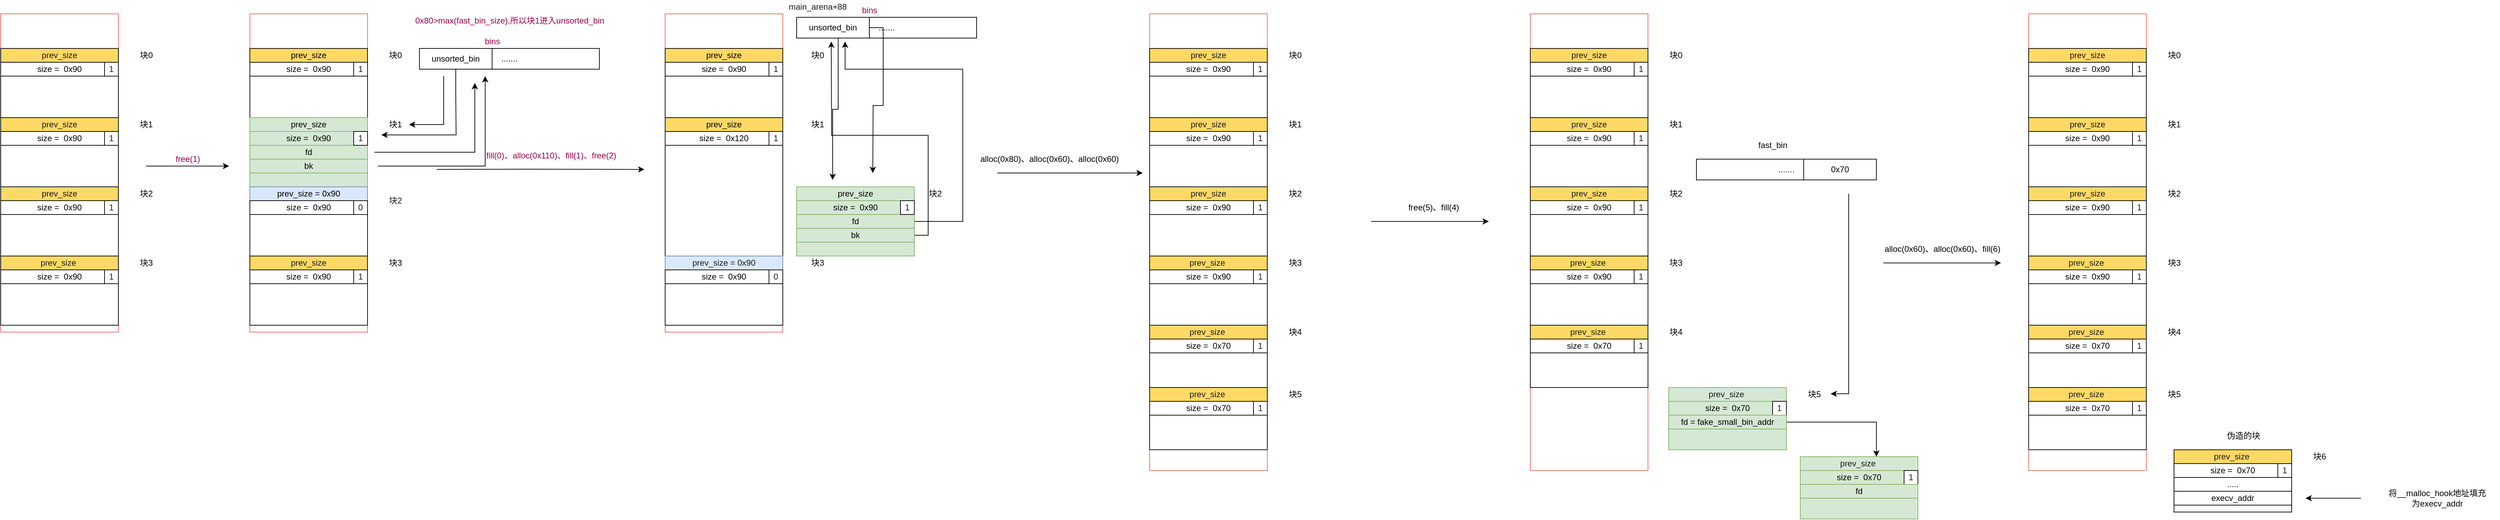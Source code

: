 <mxfile version="15.9.4" type="device"><diagram id="YRx8PdxwrIxjz7s6cM0A" name="Page-1"><mxGraphModel dx="2062" dy="1122" grid="1" gridSize="10" guides="1" tooltips="1" connect="1" arrows="1" fold="1" page="1" pageScale="1" pageWidth="1100" pageHeight="1700" math="0" shadow="0"><root><mxCell id="0"/><mxCell id="1" parent="0"/><mxCell id="UXc9yTlVqUyVMdzgiqK7-1" value="" style="rounded=0;whiteSpace=wrap;html=1;strokeColor=#EA6B66;" vertex="1" parent="1"><mxGeometry x="430" y="370" width="170" height="460" as="geometry"/></mxCell><mxCell id="UXc9yTlVqUyVMdzgiqK7-2" value="" style="rounded=0;whiteSpace=wrap;html=1;" vertex="1" parent="1"><mxGeometry x="430" y="720" width="170" height="100" as="geometry"/></mxCell><mxCell id="UXc9yTlVqUyVMdzgiqK7-3" value="" style="rounded=0;whiteSpace=wrap;html=1;" vertex="1" parent="1"><mxGeometry x="430" y="620" width="170" height="100" as="geometry"/></mxCell><mxCell id="UXc9yTlVqUyVMdzgiqK7-4" value="" style="rounded=0;whiteSpace=wrap;html=1;" vertex="1" parent="1"><mxGeometry x="430" y="520" width="170" height="100" as="geometry"/></mxCell><mxCell id="UXc9yTlVqUyVMdzgiqK7-5" value="" style="rounded=0;whiteSpace=wrap;html=1;" vertex="1" parent="1"><mxGeometry x="430" y="420" width="170" height="100" as="geometry"/></mxCell><mxCell id="UXc9yTlVqUyVMdzgiqK7-6" value="&lt;font face=&quot;helvetica&quot; color=&quot;#1a1a1a&quot;&gt;prev_size&lt;/font&gt;" style="rounded=0;whiteSpace=wrap;html=1;fillColor=#FFD966;" vertex="1" parent="1"><mxGeometry x="430" y="420" width="170" height="20" as="geometry"/></mxCell><mxCell id="UXc9yTlVqUyVMdzgiqK7-7" value="size =&amp;nbsp; 0x90" style="rounded=0;whiteSpace=wrap;html=1;" vertex="1" parent="1"><mxGeometry x="430" y="440" width="170" height="20" as="geometry"/></mxCell><mxCell id="UXc9yTlVqUyVMdzgiqK7-8" value="&lt;font color=&quot;#1a1a1a&quot;&gt;prev_size&lt;/font&gt;" style="rounded=0;whiteSpace=wrap;html=1;fillColor=#FFD966;" vertex="1" parent="1"><mxGeometry x="430" y="520" width="170" height="20" as="geometry"/></mxCell><mxCell id="UXc9yTlVqUyVMdzgiqK7-9" value="size =&amp;nbsp; 0x90" style="rounded=0;whiteSpace=wrap;html=1;" vertex="1" parent="1"><mxGeometry x="430" y="540" width="170" height="20" as="geometry"/></mxCell><mxCell id="UXc9yTlVqUyVMdzgiqK7-10" value="&lt;font color=&quot;#1a1a1a&quot;&gt;prev_size&lt;/font&gt;" style="rounded=0;whiteSpace=wrap;html=1;fillColor=#FFD966;" vertex="1" parent="1"><mxGeometry x="430" y="620" width="170" height="20" as="geometry"/></mxCell><mxCell id="UXc9yTlVqUyVMdzgiqK7-11" value="size =&amp;nbsp; 0x90" style="rounded=0;whiteSpace=wrap;html=1;" vertex="1" parent="1"><mxGeometry x="430" y="640" width="170" height="20" as="geometry"/></mxCell><mxCell id="UXc9yTlVqUyVMdzgiqK7-12" value="&lt;font color=&quot;#1a1a1a&quot;&gt;prev_size&amp;nbsp;&lt;/font&gt;" style="rounded=0;whiteSpace=wrap;html=1;fillColor=#FFD966;" vertex="1" parent="1"><mxGeometry x="430" y="720" width="170" height="20" as="geometry"/></mxCell><mxCell id="UXc9yTlVqUyVMdzgiqK7-13" value="size =&amp;nbsp; 0x90" style="rounded=0;whiteSpace=wrap;html=1;" vertex="1" parent="1"><mxGeometry x="430" y="740" width="170" height="20" as="geometry"/></mxCell><mxCell id="UXc9yTlVqUyVMdzgiqK7-14" value="块0" style="text;html=1;align=center;verticalAlign=middle;resizable=0;points=[];autosize=1;strokeColor=none;fillColor=none;" vertex="1" parent="1"><mxGeometry x="620" y="420" width="40" height="20" as="geometry"/></mxCell><mxCell id="UXc9yTlVqUyVMdzgiqK7-15" value="块1" style="text;html=1;align=center;verticalAlign=middle;resizable=0;points=[];autosize=1;strokeColor=none;fillColor=none;" vertex="1" parent="1"><mxGeometry x="620" y="520" width="40" height="20" as="geometry"/></mxCell><mxCell id="UXc9yTlVqUyVMdzgiqK7-16" value="块2" style="text;html=1;align=center;verticalAlign=middle;resizable=0;points=[];autosize=1;strokeColor=none;fillColor=none;" vertex="1" parent="1"><mxGeometry x="620" y="620" width="40" height="20" as="geometry"/></mxCell><mxCell id="UXc9yTlVqUyVMdzgiqK7-17" value="块3" style="text;html=1;align=center;verticalAlign=middle;resizable=0;points=[];autosize=1;strokeColor=none;fillColor=none;" vertex="1" parent="1"><mxGeometry x="620" y="720" width="40" height="20" as="geometry"/></mxCell><mxCell id="UXc9yTlVqUyVMdzgiqK7-18" value="" style="rounded=0;whiteSpace=wrap;html=1;strokeColor=#EA6B66;" vertex="1" parent="1"><mxGeometry x="790" y="370" width="170" height="460" as="geometry"/></mxCell><mxCell id="UXc9yTlVqUyVMdzgiqK7-19" value="" style="rounded=0;whiteSpace=wrap;html=1;" vertex="1" parent="1"><mxGeometry x="790" y="720" width="170" height="100" as="geometry"/></mxCell><mxCell id="UXc9yTlVqUyVMdzgiqK7-20" value="" style="rounded=0;whiteSpace=wrap;html=1;" vertex="1" parent="1"><mxGeometry x="790" y="620" width="170" height="100" as="geometry"/></mxCell><mxCell id="UXc9yTlVqUyVMdzgiqK7-21" value="" style="rounded=0;whiteSpace=wrap;html=1;fillColor=#d5e8d4;strokeColor=#82b366;" vertex="1" parent="1"><mxGeometry x="790" y="520" width="170" height="100" as="geometry"/></mxCell><mxCell id="UXc9yTlVqUyVMdzgiqK7-22" value="" style="rounded=0;whiteSpace=wrap;html=1;" vertex="1" parent="1"><mxGeometry x="790" y="420" width="170" height="100" as="geometry"/></mxCell><mxCell id="UXc9yTlVqUyVMdzgiqK7-23" value="prev_size" style="rounded=0;whiteSpace=wrap;html=1;fillColor=#FFD966;" vertex="1" parent="1"><mxGeometry x="790" y="420" width="170" height="20" as="geometry"/></mxCell><mxCell id="UXc9yTlVqUyVMdzgiqK7-24" value="size =&amp;nbsp; 0x90" style="rounded=0;whiteSpace=wrap;html=1;" vertex="1" parent="1"><mxGeometry x="790" y="440" width="170" height="20" as="geometry"/></mxCell><mxCell id="UXc9yTlVqUyVMdzgiqK7-25" value="prev_size = 0x90" style="rounded=0;whiteSpace=wrap;html=1;fillColor=#dae8fc;strokeColor=#6c8ebf;" vertex="1" parent="1"><mxGeometry x="790" y="620" width="170" height="20" as="geometry"/></mxCell><mxCell id="UXc9yTlVqUyVMdzgiqK7-26" value="size =&amp;nbsp; 0x90" style="rounded=0;whiteSpace=wrap;html=1;" vertex="1" parent="1"><mxGeometry x="790" y="640" width="170" height="20" as="geometry"/></mxCell><mxCell id="UXc9yTlVqUyVMdzgiqK7-27" value="&lt;font color=&quot;#1a1a1a&quot;&gt;prev_size&lt;/font&gt;" style="rounded=0;whiteSpace=wrap;html=1;fillColor=#FFD966;" vertex="1" parent="1"><mxGeometry x="790" y="720" width="170" height="20" as="geometry"/></mxCell><mxCell id="UXc9yTlVqUyVMdzgiqK7-28" value="size =&amp;nbsp; 0x90" style="rounded=0;whiteSpace=wrap;html=1;" vertex="1" parent="1"><mxGeometry x="790" y="740" width="170" height="20" as="geometry"/></mxCell><mxCell id="UXc9yTlVqUyVMdzgiqK7-29" value="块0" style="text;html=1;align=center;verticalAlign=middle;resizable=0;points=[];autosize=1;strokeColor=none;fillColor=none;" vertex="1" parent="1"><mxGeometry x="980" y="420" width="40" height="20" as="geometry"/></mxCell><mxCell id="UXc9yTlVqUyVMdzgiqK7-30" value="块1" style="text;html=1;align=center;verticalAlign=middle;resizable=0;points=[];autosize=1;strokeColor=none;fillColor=none;" vertex="1" parent="1"><mxGeometry x="980" y="520" width="40" height="20" as="geometry"/></mxCell><mxCell id="UXc9yTlVqUyVMdzgiqK7-31" value="块2" style="text;html=1;align=center;verticalAlign=middle;resizable=0;points=[];autosize=1;strokeColor=none;fillColor=none;" vertex="1" parent="1"><mxGeometry x="1760" y="620" width="40" height="20" as="geometry"/></mxCell><mxCell id="UXc9yTlVqUyVMdzgiqK7-32" value="块3" style="text;html=1;align=center;verticalAlign=middle;resizable=0;points=[];autosize=1;strokeColor=none;fillColor=none;" vertex="1" parent="1"><mxGeometry x="980" y="720" width="40" height="20" as="geometry"/></mxCell><mxCell id="UXc9yTlVqUyVMdzgiqK7-33" value="" style="endArrow=classic;html=1;rounded=0;fontColor=#97D077;" edge="1" parent="1"><mxGeometry width="50" height="50" relative="1" as="geometry"><mxPoint x="640" y="590" as="sourcePoint"/><mxPoint x="760" y="590" as="targetPoint"/><Array as="points"><mxPoint x="680" y="590"/></Array></mxGeometry></mxCell><mxCell id="UXc9yTlVqUyVMdzgiqK7-34" value="&lt;font color=&quot;#99004d&quot;&gt;free(1)&lt;/font&gt;" style="text;html=1;align=center;verticalAlign=middle;resizable=0;points=[];autosize=1;strokeColor=none;fillColor=none;fontColor=#97D077;" vertex="1" parent="1"><mxGeometry x="670" y="570" width="60" height="20" as="geometry"/></mxCell><mxCell id="UXc9yTlVqUyVMdzgiqK7-35" value="" style="endArrow=classic;html=1;rounded=0;fontColor=#97D077;" edge="1" parent="1"><mxGeometry width="50" height="50" relative="1" as="geometry"><mxPoint x="1060" y="594.83" as="sourcePoint"/><mxPoint x="1360" y="594.83" as="targetPoint"/><Array as="points"><mxPoint x="1185" y="594.49"/></Array></mxGeometry></mxCell><mxCell id="UXc9yTlVqUyVMdzgiqK7-36" value="&lt;font color=&quot;#99004d&quot;&gt;fill(0)、alloc(0x110)、fill(1)、free(2)&lt;/font&gt;" style="text;html=1;align=center;verticalAlign=middle;resizable=0;points=[];autosize=1;strokeColor=none;fillColor=none;fontColor=#97D077;" vertex="1" parent="1"><mxGeometry x="1110" y="564.83" width="230" height="20" as="geometry"/></mxCell><mxCell id="UXc9yTlVqUyVMdzgiqK7-37" value="0x80&amp;gt;max(fast_bin_size),所以块1进入unsorted_bin" style="text;html=1;align=center;verticalAlign=middle;resizable=0;points=[];autosize=1;strokeColor=none;fillColor=none;fontColor=#99004D;" vertex="1" parent="1"><mxGeometry x="1000" y="370" width="330" height="20" as="geometry"/></mxCell><mxCell id="UXc9yTlVqUyVMdzgiqK7-38" value="......." style="rounded=0;whiteSpace=wrap;html=1;" vertex="1" parent="1"><mxGeometry x="1035" y="420" width="260" height="30" as="geometry"/></mxCell><mxCell id="UXc9yTlVqUyVMdzgiqK7-39" value="bins" style="text;html=1;align=center;verticalAlign=middle;resizable=0;points=[];autosize=1;strokeColor=none;fillColor=none;fontColor=#99004D;" vertex="1" parent="1"><mxGeometry x="1120" y="400" width="40" height="20" as="geometry"/></mxCell><mxCell id="UXc9yTlVqUyVMdzgiqK7-40" value="" style="edgeStyle=orthogonalEdgeStyle;rounded=0;orthogonalLoop=1;jettySize=auto;html=1;fontColor=#99004D;" edge="1" parent="1" source="UXc9yTlVqUyVMdzgiqK7-41"><mxGeometry relative="1" as="geometry"><mxPoint x="980" y="545" as="targetPoint"/><Array as="points"><mxPoint x="1088" y="490"/><mxPoint x="1088" y="545"/></Array></mxGeometry></mxCell><mxCell id="UXc9yTlVqUyVMdzgiqK7-41" value="unsorted_bin" style="rounded=0;whiteSpace=wrap;html=1;" vertex="1" parent="1"><mxGeometry x="1035" y="420" width="105" height="30" as="geometry"/></mxCell><mxCell id="UXc9yTlVqUyVMdzgiqK7-42" value="prev_size" style="rounded=0;whiteSpace=wrap;html=1;fillColor=#d5e8d4;strokeColor=#82b366;" vertex="1" parent="1"><mxGeometry x="790" y="520" width="170" height="20" as="geometry"/></mxCell><mxCell id="UXc9yTlVqUyVMdzgiqK7-43" value="size =&amp;nbsp; 0x90" style="rounded=0;whiteSpace=wrap;html=1;fillColor=#d5e8d4;strokeColor=#82b366;" vertex="1" parent="1"><mxGeometry x="790" y="540" width="170" height="20" as="geometry"/></mxCell><mxCell id="UXc9yTlVqUyVMdzgiqK7-44" value="fd" style="rounded=0;whiteSpace=wrap;html=1;fillColor=#d5e8d4;strokeColor=#82b366;" vertex="1" parent="1"><mxGeometry x="790" y="560" width="170" height="20" as="geometry"/></mxCell><mxCell id="UXc9yTlVqUyVMdzgiqK7-45" value="bk" style="rounded=0;whiteSpace=wrap;html=1;fillColor=#d5e8d4;strokeColor=#82b366;" vertex="1" parent="1"><mxGeometry x="790" y="580" width="170" height="20" as="geometry"/></mxCell><mxCell id="UXc9yTlVqUyVMdzgiqK7-46" value="" style="endArrow=classic;html=1;rounded=0;fontColor=#1A1A1A;" edge="1" parent="1"><mxGeometry width="50" height="50" relative="1" as="geometry"><mxPoint x="970" y="570" as="sourcePoint"/><mxPoint x="1115" y="470" as="targetPoint"/><Array as="points"><mxPoint x="1115" y="570"/></Array></mxGeometry></mxCell><mxCell id="UXc9yTlVqUyVMdzgiqK7-47" value="" style="endArrow=classic;html=1;rounded=0;fontColor=#1A1A1A;" edge="1" parent="1"><mxGeometry width="50" height="50" relative="1" as="geometry"><mxPoint x="975" y="590" as="sourcePoint"/><mxPoint x="1130" y="460" as="targetPoint"/><Array as="points"><mxPoint x="1130" y="590"/><mxPoint x="1130" y="540"/></Array></mxGeometry></mxCell><mxCell id="UXc9yTlVqUyVMdzgiqK7-48" value="" style="endArrow=classic;html=1;rounded=0;fontColor=#1A1A1A;" edge="1" parent="1" target="UXc9yTlVqUyVMdzgiqK7-30"><mxGeometry width="50" height="50" relative="1" as="geometry"><mxPoint x="1070" y="460" as="sourcePoint"/><mxPoint x="1030" y="530" as="targetPoint"/><Array as="points"><mxPoint x="1070" y="530"/></Array></mxGeometry></mxCell><mxCell id="UXc9yTlVqUyVMdzgiqK7-49" value="" style="rounded=0;whiteSpace=wrap;html=1;strokeColor=#EA6B66;" vertex="1" parent="1"><mxGeometry x="1390" y="370" width="170" height="460" as="geometry"/></mxCell><mxCell id="UXc9yTlVqUyVMdzgiqK7-50" value="" style="rounded=0;whiteSpace=wrap;html=1;" vertex="1" parent="1"><mxGeometry x="1390" y="720" width="170" height="100" as="geometry"/></mxCell><mxCell id="UXc9yTlVqUyVMdzgiqK7-51" value="" style="rounded=0;whiteSpace=wrap;html=1;" vertex="1" parent="1"><mxGeometry x="1390" y="620" width="170" height="100" as="geometry"/></mxCell><mxCell id="UXc9yTlVqUyVMdzgiqK7-52" value="" style="rounded=0;whiteSpace=wrap;html=1;" vertex="1" parent="1"><mxGeometry x="1390" y="520" width="170" height="200" as="geometry"/></mxCell><mxCell id="UXc9yTlVqUyVMdzgiqK7-53" value="" style="rounded=0;whiteSpace=wrap;html=1;" vertex="1" parent="1"><mxGeometry x="1390" y="420" width="170" height="100" as="geometry"/></mxCell><mxCell id="UXc9yTlVqUyVMdzgiqK7-54" value="prev_size" style="rounded=0;whiteSpace=wrap;html=1;fillColor=#FFD966;" vertex="1" parent="1"><mxGeometry x="1390" y="420" width="170" height="20" as="geometry"/></mxCell><mxCell id="UXc9yTlVqUyVMdzgiqK7-55" value="size =&amp;nbsp; 0x90" style="rounded=0;whiteSpace=wrap;html=1;" vertex="1" parent="1"><mxGeometry x="1390" y="440" width="170" height="20" as="geometry"/></mxCell><mxCell id="UXc9yTlVqUyVMdzgiqK7-56" value="prev_size" style="rounded=0;whiteSpace=wrap;html=1;fillColor=#FFD966;" vertex="1" parent="1"><mxGeometry x="1390" y="520" width="170" height="20" as="geometry"/></mxCell><mxCell id="UXc9yTlVqUyVMdzgiqK7-57" value="size =&amp;nbsp; 0x120" style="rounded=0;whiteSpace=wrap;html=1;" vertex="1" parent="1"><mxGeometry x="1390" y="540" width="170" height="20" as="geometry"/></mxCell><mxCell id="UXc9yTlVqUyVMdzgiqK7-58" value="&lt;font color=&quot;#1a1a1a&quot;&gt;prev_size = 0x90&lt;/font&gt;" style="rounded=0;whiteSpace=wrap;html=1;fillColor=#dae8fc;strokeColor=#6c8ebf;" vertex="1" parent="1"><mxGeometry x="1390" y="720" width="170" height="20" as="geometry"/></mxCell><mxCell id="UXc9yTlVqUyVMdzgiqK7-59" value="size =&amp;nbsp; 0x90" style="rounded=0;whiteSpace=wrap;html=1;" vertex="1" parent="1"><mxGeometry x="1390" y="740" width="170" height="20" as="geometry"/></mxCell><mxCell id="UXc9yTlVqUyVMdzgiqK7-60" value="块0" style="text;html=1;align=center;verticalAlign=middle;resizable=0;points=[];autosize=1;strokeColor=none;fillColor=none;" vertex="1" parent="1"><mxGeometry x="1590" y="420" width="40" height="20" as="geometry"/></mxCell><mxCell id="UXc9yTlVqUyVMdzgiqK7-61" value="块1" style="text;html=1;align=center;verticalAlign=middle;resizable=0;points=[];autosize=1;strokeColor=none;fillColor=none;" vertex="1" parent="1"><mxGeometry x="1590" y="520" width="40" height="20" as="geometry"/></mxCell><mxCell id="UXc9yTlVqUyVMdzgiqK7-62" value="块3" style="text;html=1;align=center;verticalAlign=middle;resizable=0;points=[];autosize=1;strokeColor=none;fillColor=none;" vertex="1" parent="1"><mxGeometry x="1590" y="720" width="40" height="20" as="geometry"/></mxCell><mxCell id="UXc9yTlVqUyVMdzgiqK7-63" value="" style="rounded=0;whiteSpace=wrap;html=1;fillColor=#d5e8d4;strokeColor=#82b366;" vertex="1" parent="1"><mxGeometry x="1580" y="620" width="170" height="100" as="geometry"/></mxCell><mxCell id="UXc9yTlVqUyVMdzgiqK7-64" value="prev_size" style="rounded=0;whiteSpace=wrap;html=1;fillColor=#d5e8d4;strokeColor=#82b366;" vertex="1" parent="1"><mxGeometry x="1580" y="620" width="170" height="20" as="geometry"/></mxCell><mxCell id="UXc9yTlVqUyVMdzgiqK7-65" value="size =&amp;nbsp; 0x90" style="rounded=0;whiteSpace=wrap;html=1;fillColor=#d5e8d4;strokeColor=#82b366;" vertex="1" parent="1"><mxGeometry x="1580" y="640" width="170" height="20" as="geometry"/></mxCell><mxCell id="UXc9yTlVqUyVMdzgiqK7-66" style="edgeStyle=orthogonalEdgeStyle;rounded=0;orthogonalLoop=1;jettySize=auto;html=1;fontColor=#1A1A1A;" edge="1" parent="1" source="UXc9yTlVqUyVMdzgiqK7-67"><mxGeometry relative="1" as="geometry"><mxPoint x="1650" y="410" as="targetPoint"/><Array as="points"><mxPoint x="1820" y="670"/><mxPoint x="1820" y="450"/></Array></mxGeometry></mxCell><mxCell id="UXc9yTlVqUyVMdzgiqK7-67" value="fd" style="rounded=0;whiteSpace=wrap;html=1;fillColor=#d5e8d4;strokeColor=#82b366;" vertex="1" parent="1"><mxGeometry x="1580" y="660" width="170" height="20" as="geometry"/></mxCell><mxCell id="UXc9yTlVqUyVMdzgiqK7-68" style="edgeStyle=orthogonalEdgeStyle;rounded=0;orthogonalLoop=1;jettySize=auto;html=1;exitX=1;exitY=0.5;exitDx=0;exitDy=0;fontColor=#1A1A1A;" edge="1" parent="1" source="UXc9yTlVqUyVMdzgiqK7-69"><mxGeometry relative="1" as="geometry"><mxPoint x="1630" y="410" as="targetPoint"/></mxGeometry></mxCell><mxCell id="UXc9yTlVqUyVMdzgiqK7-69" value="bk" style="rounded=0;whiteSpace=wrap;html=1;fillColor=#d5e8d4;strokeColor=#82b366;" vertex="1" parent="1"><mxGeometry x="1580" y="680" width="170" height="20" as="geometry"/></mxCell><mxCell id="UXc9yTlVqUyVMdzgiqK7-70" value="......." style="rounded=0;whiteSpace=wrap;html=1;" vertex="1" parent="1"><mxGeometry x="1580" y="375" width="260" height="30" as="geometry"/></mxCell><mxCell id="UXc9yTlVqUyVMdzgiqK7-71" value="bins" style="text;html=1;align=center;verticalAlign=middle;resizable=0;points=[];autosize=1;strokeColor=none;fillColor=none;fontColor=#99004D;" vertex="1" parent="1"><mxGeometry x="1665" y="355" width="40" height="20" as="geometry"/></mxCell><mxCell id="UXc9yTlVqUyVMdzgiqK7-72" value="" style="edgeStyle=orthogonalEdgeStyle;rounded=0;orthogonalLoop=1;jettySize=auto;html=1;fontColor=#1A1A1A;" edge="1" parent="1" source="UXc9yTlVqUyVMdzgiqK7-74"><mxGeometry relative="1" as="geometry"><mxPoint x="1632" y="610" as="targetPoint"/><Array as="points"><mxPoint x="1640" y="508"/><mxPoint x="1632" y="508"/></Array></mxGeometry></mxCell><mxCell id="UXc9yTlVqUyVMdzgiqK7-73" value="" style="edgeStyle=orthogonalEdgeStyle;rounded=0;orthogonalLoop=1;jettySize=auto;html=1;fontColor=#1A1A1A;" edge="1" parent="1" source="UXc9yTlVqUyVMdzgiqK7-74"><mxGeometry relative="1" as="geometry"><mxPoint x="1690" y="600" as="targetPoint"/></mxGeometry></mxCell><mxCell id="UXc9yTlVqUyVMdzgiqK7-74" value="unsorted_bin" style="rounded=0;whiteSpace=wrap;html=1;" vertex="1" parent="1"><mxGeometry x="1580" y="375" width="105" height="30" as="geometry"/></mxCell><mxCell id="UXc9yTlVqUyVMdzgiqK7-75" value="main_arena+88" style="text;html=1;align=center;verticalAlign=middle;resizable=0;points=[];autosize=1;strokeColor=none;fillColor=none;fontColor=#1A1A1A;" vertex="1" parent="1"><mxGeometry x="1555" y="350" width="110" height="20" as="geometry"/></mxCell><mxCell id="UXc9yTlVqUyVMdzgiqK7-76" value="块2" style="text;html=1;align=center;verticalAlign=middle;resizable=0;points=[];autosize=1;strokeColor=none;fillColor=none;fontColor=#1A1A1A;" vertex="1" parent="1"><mxGeometry x="980" y="630" width="40" height="20" as="geometry"/></mxCell><mxCell id="UXc9yTlVqUyVMdzgiqK7-77" value="1" style="rounded=0;whiteSpace=wrap;html=1;fontColor=#1A1A1A;" vertex="1" parent="1"><mxGeometry x="580" y="440" width="20" height="20" as="geometry"/></mxCell><mxCell id="UXc9yTlVqUyVMdzgiqK7-78" value="1" style="rounded=0;whiteSpace=wrap;html=1;fontColor=#1A1A1A;" vertex="1" parent="1"><mxGeometry x="580" y="540" width="20" height="20" as="geometry"/></mxCell><mxCell id="UXc9yTlVqUyVMdzgiqK7-79" value="1" style="rounded=0;whiteSpace=wrap;html=1;fontColor=#1A1A1A;" vertex="1" parent="1"><mxGeometry x="580" y="640" width="20" height="20" as="geometry"/></mxCell><mxCell id="UXc9yTlVqUyVMdzgiqK7-80" value="1" style="rounded=0;whiteSpace=wrap;html=1;fontColor=#1A1A1A;" vertex="1" parent="1"><mxGeometry x="580" y="740" width="20" height="20" as="geometry"/></mxCell><mxCell id="UXc9yTlVqUyVMdzgiqK7-81" value="1" style="rounded=0;whiteSpace=wrap;html=1;fontColor=#1A1A1A;" vertex="1" parent="1"><mxGeometry x="940" y="440" width="20" height="20" as="geometry"/></mxCell><mxCell id="UXc9yTlVqUyVMdzgiqK7-82" value="1" style="rounded=0;whiteSpace=wrap;html=1;fontColor=#1A1A1A;" vertex="1" parent="1"><mxGeometry x="940" y="540" width="20" height="20" as="geometry"/></mxCell><mxCell id="UXc9yTlVqUyVMdzgiqK7-83" value="0&lt;span style=&quot;color: rgba(0 , 0 , 0 , 0) ; font-family: monospace ; font-size: 0px&quot;&gt;%3CmxGraphModel%3E%3Croot%3E%3CmxCell%20id%3D%220%22%2F%3E%3CmxCell%20id%3D%221%22%20parent%3D%220%22%2F%3E%3CmxCell%20id%3D%222%22%20value%3D%221%22%20style%3D%22rounded%3D0%3BwhiteSpace%3Dwrap%3Bhtml%3D1%3BfontColor%3D%231A1A1A%3B%22%20vertex%3D%221%22%20parent%3D%221%22%3E%3CmxGeometry%20x%3D%221350%22%20y%3D%22350%22%20width%3D%2220%22%20height%3D%2220%22%20as%3D%22geometry%22%2F%3E%3C%2FmxCell%3E%3C%2Froot%3E%3C%2FmxGraphModel%3E&lt;/span&gt;&lt;span style=&quot;color: rgba(0 , 0 , 0 , 0) ; font-family: monospace ; font-size: 0px&quot;&gt;%3CmxGraphModel%3E%3Croot%3E%3CmxCell%20id%3D%220%22%2F%3E%3CmxCell%20id%3D%221%22%20parent%3D%220%22%2F%3E%3CmxCell%20id%3D%222%22%20value%3D%221%22%20style%3D%22rounded%3D0%3BwhiteSpace%3Dwrap%3Bhtml%3D1%3BfontColor%3D%231A1A1A%3B%22%20vertex%3D%221%22%20parent%3D%221%22%3E%3CmxGeometry%20x%3D%221350%22%20y%3D%22350%22%20width%3D%2220%22%20height%3D%2220%22%20as%3D%22geometry%22%2F%3E%3C%2FmxCell%3E%3C%2Froot%3E%3C%2FmxGraphModel%3E&lt;/span&gt;" style="rounded=0;whiteSpace=wrap;html=1;fontColor=#1A1A1A;" vertex="1" parent="1"><mxGeometry x="940" y="640" width="20" height="20" as="geometry"/></mxCell><mxCell id="UXc9yTlVqUyVMdzgiqK7-84" value="1" style="rounded=0;whiteSpace=wrap;html=1;fontColor=#1A1A1A;" vertex="1" parent="1"><mxGeometry x="940" y="740" width="20" height="20" as="geometry"/></mxCell><mxCell id="UXc9yTlVqUyVMdzgiqK7-85" value="1" style="rounded=0;whiteSpace=wrap;html=1;fontColor=#1A1A1A;" vertex="1" parent="1"><mxGeometry x="1540" y="440" width="20" height="20" as="geometry"/></mxCell><mxCell id="UXc9yTlVqUyVMdzgiqK7-86" value="1" style="rounded=0;whiteSpace=wrap;html=1;fontColor=#1A1A1A;" vertex="1" parent="1"><mxGeometry x="1540" y="540" width="20" height="20" as="geometry"/></mxCell><mxCell id="UXc9yTlVqUyVMdzgiqK7-87" value="0" style="rounded=0;whiteSpace=wrap;html=1;fontColor=#1A1A1A;" vertex="1" parent="1"><mxGeometry x="1540" y="740" width="20" height="20" as="geometry"/></mxCell><mxCell id="UXc9yTlVqUyVMdzgiqK7-88" value="1" style="rounded=0;whiteSpace=wrap;html=1;fontColor=#1A1A1A;" vertex="1" parent="1"><mxGeometry x="1730" y="640" width="20" height="20" as="geometry"/></mxCell><mxCell id="UXc9yTlVqUyVMdzgiqK7-89" value="" style="rounded=0;whiteSpace=wrap;html=1;strokeColor=#EA6B66;" vertex="1" parent="1"><mxGeometry x="2090" y="370" width="170" height="660" as="geometry"/></mxCell><mxCell id="UXc9yTlVqUyVMdzgiqK7-90" value="" style="rounded=0;whiteSpace=wrap;html=1;" vertex="1" parent="1"><mxGeometry x="2090" y="720" width="170" height="100" as="geometry"/></mxCell><mxCell id="UXc9yTlVqUyVMdzgiqK7-91" value="" style="rounded=0;whiteSpace=wrap;html=1;" vertex="1" parent="1"><mxGeometry x="2090" y="620" width="170" height="100" as="geometry"/></mxCell><mxCell id="UXc9yTlVqUyVMdzgiqK7-92" value="" style="rounded=0;whiteSpace=wrap;html=1;" vertex="1" parent="1"><mxGeometry x="2090" y="520" width="170" height="100" as="geometry"/></mxCell><mxCell id="UXc9yTlVqUyVMdzgiqK7-93" value="" style="rounded=0;whiteSpace=wrap;html=1;" vertex="1" parent="1"><mxGeometry x="2090" y="420" width="170" height="100" as="geometry"/></mxCell><mxCell id="UXc9yTlVqUyVMdzgiqK7-94" value="&lt;font face=&quot;helvetica&quot; color=&quot;#1a1a1a&quot;&gt;prev_size&lt;/font&gt;" style="rounded=0;whiteSpace=wrap;html=1;fillColor=#FFD966;" vertex="1" parent="1"><mxGeometry x="2090" y="420" width="170" height="20" as="geometry"/></mxCell><mxCell id="UXc9yTlVqUyVMdzgiqK7-95" value="size =&amp;nbsp; 0x90" style="rounded=0;whiteSpace=wrap;html=1;" vertex="1" parent="1"><mxGeometry x="2090" y="440" width="170" height="20" as="geometry"/></mxCell><mxCell id="UXc9yTlVqUyVMdzgiqK7-96" value="&lt;font color=&quot;#1a1a1a&quot;&gt;prev_size&lt;/font&gt;" style="rounded=0;whiteSpace=wrap;html=1;fillColor=#FFD966;" vertex="1" parent="1"><mxGeometry x="2090" y="520" width="170" height="20" as="geometry"/></mxCell><mxCell id="UXc9yTlVqUyVMdzgiqK7-97" value="size =&amp;nbsp; 0x90" style="rounded=0;whiteSpace=wrap;html=1;" vertex="1" parent="1"><mxGeometry x="2090" y="540" width="170" height="20" as="geometry"/></mxCell><mxCell id="UXc9yTlVqUyVMdzgiqK7-98" value="&lt;font color=&quot;#1a1a1a&quot;&gt;prev_size&lt;/font&gt;" style="rounded=0;whiteSpace=wrap;html=1;fillColor=#FFD966;" vertex="1" parent="1"><mxGeometry x="2090" y="620" width="170" height="20" as="geometry"/></mxCell><mxCell id="UXc9yTlVqUyVMdzgiqK7-99" value="size =&amp;nbsp; 0x90" style="rounded=0;whiteSpace=wrap;html=1;" vertex="1" parent="1"><mxGeometry x="2090" y="640" width="170" height="20" as="geometry"/></mxCell><mxCell id="UXc9yTlVqUyVMdzgiqK7-100" value="&lt;font color=&quot;#1a1a1a&quot;&gt;prev_size&amp;nbsp;&lt;/font&gt;" style="rounded=0;whiteSpace=wrap;html=1;fillColor=#FFD966;" vertex="1" parent="1"><mxGeometry x="2090" y="720" width="170" height="20" as="geometry"/></mxCell><mxCell id="UXc9yTlVqUyVMdzgiqK7-101" value="size =&amp;nbsp; 0x90" style="rounded=0;whiteSpace=wrap;html=1;" vertex="1" parent="1"><mxGeometry x="2090" y="740" width="170" height="20" as="geometry"/></mxCell><mxCell id="UXc9yTlVqUyVMdzgiqK7-102" value="块0" style="text;html=1;align=center;verticalAlign=middle;resizable=0;points=[];autosize=1;strokeColor=none;fillColor=none;" vertex="1" parent="1"><mxGeometry x="2280" y="420" width="40" height="20" as="geometry"/></mxCell><mxCell id="UXc9yTlVqUyVMdzgiqK7-103" value="块1" style="text;html=1;align=center;verticalAlign=middle;resizable=0;points=[];autosize=1;strokeColor=none;fillColor=none;" vertex="1" parent="1"><mxGeometry x="2280" y="520" width="40" height="20" as="geometry"/></mxCell><mxCell id="UXc9yTlVqUyVMdzgiqK7-104" value="块2" style="text;html=1;align=center;verticalAlign=middle;resizable=0;points=[];autosize=1;strokeColor=none;fillColor=none;" vertex="1" parent="1"><mxGeometry x="2280" y="620" width="40" height="20" as="geometry"/></mxCell><mxCell id="UXc9yTlVqUyVMdzgiqK7-105" value="块3" style="text;html=1;align=center;verticalAlign=middle;resizable=0;points=[];autosize=1;strokeColor=none;fillColor=none;" vertex="1" parent="1"><mxGeometry x="2280" y="720" width="40" height="20" as="geometry"/></mxCell><mxCell id="UXc9yTlVqUyVMdzgiqK7-106" value="1" style="rounded=0;whiteSpace=wrap;html=1;fontColor=#1A1A1A;" vertex="1" parent="1"><mxGeometry x="2240" y="440" width="20" height="20" as="geometry"/></mxCell><mxCell id="UXc9yTlVqUyVMdzgiqK7-107" value="1" style="rounded=0;whiteSpace=wrap;html=1;fontColor=#1A1A1A;" vertex="1" parent="1"><mxGeometry x="2240" y="540" width="20" height="20" as="geometry"/></mxCell><mxCell id="UXc9yTlVqUyVMdzgiqK7-108" value="1" style="rounded=0;whiteSpace=wrap;html=1;fontColor=#1A1A1A;" vertex="1" parent="1"><mxGeometry x="2240" y="640" width="20" height="20" as="geometry"/></mxCell><mxCell id="UXc9yTlVqUyVMdzgiqK7-109" value="1" style="rounded=0;whiteSpace=wrap;html=1;fontColor=#1A1A1A;" vertex="1" parent="1"><mxGeometry x="2240" y="740" width="20" height="20" as="geometry"/></mxCell><mxCell id="UXc9yTlVqUyVMdzgiqK7-110" value="" style="endArrow=classic;html=1;rounded=0;" edge="1" parent="1"><mxGeometry width="50" height="50" relative="1" as="geometry"><mxPoint x="1870" y="600" as="sourcePoint"/><mxPoint x="2080" y="600" as="targetPoint"/></mxGeometry></mxCell><mxCell id="UXc9yTlVqUyVMdzgiqK7-111" value="alloc(0x80)、alloc(0x60)、alloc(0x60)" style="text;html=1;align=center;verticalAlign=middle;resizable=0;points=[];autosize=1;strokeColor=none;fillColor=none;" vertex="1" parent="1"><mxGeometry x="1820" y="570" width="250" height="20" as="geometry"/></mxCell><mxCell id="UXc9yTlVqUyVMdzgiqK7-133" value="" style="rounded=0;whiteSpace=wrap;html=1;" vertex="1" parent="1"><mxGeometry x="2090" y="820" width="170" height="90" as="geometry"/></mxCell><mxCell id="UXc9yTlVqUyVMdzgiqK7-134" value="&lt;font color=&quot;#1a1a1a&quot;&gt;prev_size&amp;nbsp;&lt;/font&gt;" style="rounded=0;whiteSpace=wrap;html=1;fillColor=#FFD966;" vertex="1" parent="1"><mxGeometry x="2090" y="820" width="170" height="20" as="geometry"/></mxCell><mxCell id="UXc9yTlVqUyVMdzgiqK7-135" value="size =&amp;nbsp; 0x70" style="rounded=0;whiteSpace=wrap;html=1;" vertex="1" parent="1"><mxGeometry x="2090" y="840" width="170" height="20" as="geometry"/></mxCell><mxCell id="UXc9yTlVqUyVMdzgiqK7-136" value="1" style="rounded=0;whiteSpace=wrap;html=1;fontColor=#1A1A1A;" vertex="1" parent="1"><mxGeometry x="2240" y="840" width="20" height="20" as="geometry"/></mxCell><mxCell id="UXc9yTlVqUyVMdzgiqK7-143" value="" style="rounded=0;whiteSpace=wrap;html=1;" vertex="1" parent="1"><mxGeometry x="2090" y="910" width="170" height="90" as="geometry"/></mxCell><mxCell id="UXc9yTlVqUyVMdzgiqK7-144" value="&lt;font color=&quot;#1a1a1a&quot;&gt;prev_size&amp;nbsp;&lt;/font&gt;" style="rounded=0;whiteSpace=wrap;html=1;fillColor=#FFD966;" vertex="1" parent="1"><mxGeometry x="2090" y="910" width="170" height="20" as="geometry"/></mxCell><mxCell id="UXc9yTlVqUyVMdzgiqK7-145" value="size =&amp;nbsp; 0x70" style="rounded=0;whiteSpace=wrap;html=1;" vertex="1" parent="1"><mxGeometry x="2090" y="930" width="170" height="20" as="geometry"/></mxCell><mxCell id="UXc9yTlVqUyVMdzgiqK7-146" value="1" style="rounded=0;whiteSpace=wrap;html=1;fontColor=#1A1A1A;" vertex="1" parent="1"><mxGeometry x="2240" y="930" width="20" height="20" as="geometry"/></mxCell><mxCell id="UXc9yTlVqUyVMdzgiqK7-147" value="块4" style="text;html=1;align=center;verticalAlign=middle;resizable=0;points=[];autosize=1;strokeColor=none;fillColor=none;" vertex="1" parent="1"><mxGeometry x="2280" y="820" width="40" height="20" as="geometry"/></mxCell><mxCell id="UXc9yTlVqUyVMdzgiqK7-148" value="块5" style="text;html=1;align=center;verticalAlign=middle;resizable=0;points=[];autosize=1;strokeColor=none;fillColor=none;" vertex="1" parent="1"><mxGeometry x="2280" y="910" width="40" height="20" as="geometry"/></mxCell><mxCell id="UXc9yTlVqUyVMdzgiqK7-149" value="" style="endArrow=classic;html=1;rounded=0;" edge="1" parent="1"><mxGeometry width="50" height="50" relative="1" as="geometry"><mxPoint x="2410" y="670" as="sourcePoint"/><mxPoint x="2580" y="670" as="targetPoint"/></mxGeometry></mxCell><mxCell id="UXc9yTlVqUyVMdzgiqK7-150" value="free(5)、fill(4)" style="text;html=1;align=center;verticalAlign=middle;resizable=0;points=[];autosize=1;strokeColor=none;fillColor=none;" vertex="1" parent="1"><mxGeometry x="2450" y="640" width="100" height="20" as="geometry"/></mxCell><mxCell id="UXc9yTlVqUyVMdzgiqK7-151" value="" style="rounded=0;whiteSpace=wrap;html=1;strokeColor=#EA6B66;" vertex="1" parent="1"><mxGeometry x="2640" y="370" width="170" height="660" as="geometry"/></mxCell><mxCell id="UXc9yTlVqUyVMdzgiqK7-152" value="" style="rounded=0;whiteSpace=wrap;html=1;" vertex="1" parent="1"><mxGeometry x="2640" y="720" width="170" height="100" as="geometry"/></mxCell><mxCell id="UXc9yTlVqUyVMdzgiqK7-153" value="" style="rounded=0;whiteSpace=wrap;html=1;" vertex="1" parent="1"><mxGeometry x="2640" y="620" width="170" height="100" as="geometry"/></mxCell><mxCell id="UXc9yTlVqUyVMdzgiqK7-154" value="" style="rounded=0;whiteSpace=wrap;html=1;" vertex="1" parent="1"><mxGeometry x="2640" y="520" width="170" height="100" as="geometry"/></mxCell><mxCell id="UXc9yTlVqUyVMdzgiqK7-155" value="" style="rounded=0;whiteSpace=wrap;html=1;" vertex="1" parent="1"><mxGeometry x="2640" y="420" width="170" height="100" as="geometry"/></mxCell><mxCell id="UXc9yTlVqUyVMdzgiqK7-156" value="&lt;font face=&quot;helvetica&quot; color=&quot;#1a1a1a&quot;&gt;prev_size&lt;/font&gt;" style="rounded=0;whiteSpace=wrap;html=1;fillColor=#FFD966;" vertex="1" parent="1"><mxGeometry x="2640" y="420" width="170" height="20" as="geometry"/></mxCell><mxCell id="UXc9yTlVqUyVMdzgiqK7-157" value="size =&amp;nbsp; 0x90" style="rounded=0;whiteSpace=wrap;html=1;" vertex="1" parent="1"><mxGeometry x="2640" y="440" width="170" height="20" as="geometry"/></mxCell><mxCell id="UXc9yTlVqUyVMdzgiqK7-158" value="&lt;font color=&quot;#1a1a1a&quot;&gt;prev_size&lt;/font&gt;" style="rounded=0;whiteSpace=wrap;html=1;fillColor=#FFD966;" vertex="1" parent="1"><mxGeometry x="2640" y="520" width="170" height="20" as="geometry"/></mxCell><mxCell id="UXc9yTlVqUyVMdzgiqK7-159" value="size =&amp;nbsp; 0x90" style="rounded=0;whiteSpace=wrap;html=1;" vertex="1" parent="1"><mxGeometry x="2640" y="540" width="170" height="20" as="geometry"/></mxCell><mxCell id="UXc9yTlVqUyVMdzgiqK7-160" value="&lt;font color=&quot;#1a1a1a&quot;&gt;prev_size&lt;/font&gt;" style="rounded=0;whiteSpace=wrap;html=1;fillColor=#FFD966;" vertex="1" parent="1"><mxGeometry x="2640" y="620" width="170" height="20" as="geometry"/></mxCell><mxCell id="UXc9yTlVqUyVMdzgiqK7-161" value="size =&amp;nbsp; 0x90" style="rounded=0;whiteSpace=wrap;html=1;" vertex="1" parent="1"><mxGeometry x="2640" y="640" width="170" height="20" as="geometry"/></mxCell><mxCell id="UXc9yTlVqUyVMdzgiqK7-162" value="&lt;font color=&quot;#1a1a1a&quot;&gt;prev_size&amp;nbsp;&lt;/font&gt;" style="rounded=0;whiteSpace=wrap;html=1;fillColor=#FFD966;" vertex="1" parent="1"><mxGeometry x="2640" y="720" width="170" height="20" as="geometry"/></mxCell><mxCell id="UXc9yTlVqUyVMdzgiqK7-163" value="size =&amp;nbsp; 0x90" style="rounded=0;whiteSpace=wrap;html=1;" vertex="1" parent="1"><mxGeometry x="2640" y="740" width="170" height="20" as="geometry"/></mxCell><mxCell id="UXc9yTlVqUyVMdzgiqK7-164" value="块0" style="text;html=1;align=center;verticalAlign=middle;resizable=0;points=[];autosize=1;strokeColor=none;fillColor=none;" vertex="1" parent="1"><mxGeometry x="2830" y="420" width="40" height="20" as="geometry"/></mxCell><mxCell id="UXc9yTlVqUyVMdzgiqK7-165" value="块1" style="text;html=1;align=center;verticalAlign=middle;resizable=0;points=[];autosize=1;strokeColor=none;fillColor=none;" vertex="1" parent="1"><mxGeometry x="2830" y="520" width="40" height="20" as="geometry"/></mxCell><mxCell id="UXc9yTlVqUyVMdzgiqK7-166" value="块2" style="text;html=1;align=center;verticalAlign=middle;resizable=0;points=[];autosize=1;strokeColor=none;fillColor=none;" vertex="1" parent="1"><mxGeometry x="2830" y="620" width="40" height="20" as="geometry"/></mxCell><mxCell id="UXc9yTlVqUyVMdzgiqK7-167" value="块3" style="text;html=1;align=center;verticalAlign=middle;resizable=0;points=[];autosize=1;strokeColor=none;fillColor=none;" vertex="1" parent="1"><mxGeometry x="2830" y="720" width="40" height="20" as="geometry"/></mxCell><mxCell id="UXc9yTlVqUyVMdzgiqK7-168" value="1" style="rounded=0;whiteSpace=wrap;html=1;fontColor=#1A1A1A;" vertex="1" parent="1"><mxGeometry x="2790" y="440" width="20" height="20" as="geometry"/></mxCell><mxCell id="UXc9yTlVqUyVMdzgiqK7-169" value="1" style="rounded=0;whiteSpace=wrap;html=1;fontColor=#1A1A1A;" vertex="1" parent="1"><mxGeometry x="2790" y="540" width="20" height="20" as="geometry"/></mxCell><mxCell id="UXc9yTlVqUyVMdzgiqK7-170" value="1" style="rounded=0;whiteSpace=wrap;html=1;fontColor=#1A1A1A;" vertex="1" parent="1"><mxGeometry x="2790" y="640" width="20" height="20" as="geometry"/></mxCell><mxCell id="UXc9yTlVqUyVMdzgiqK7-171" value="1" style="rounded=0;whiteSpace=wrap;html=1;fontColor=#1A1A1A;" vertex="1" parent="1"><mxGeometry x="2790" y="740" width="20" height="20" as="geometry"/></mxCell><mxCell id="UXc9yTlVqUyVMdzgiqK7-172" value="" style="rounded=0;whiteSpace=wrap;html=1;" vertex="1" parent="1"><mxGeometry x="2640" y="820" width="170" height="90" as="geometry"/></mxCell><mxCell id="UXc9yTlVqUyVMdzgiqK7-173" value="&lt;font color=&quot;#1a1a1a&quot;&gt;prev_size&amp;nbsp;&lt;/font&gt;" style="rounded=0;whiteSpace=wrap;html=1;fillColor=#FFD966;" vertex="1" parent="1"><mxGeometry x="2640" y="820" width="170" height="20" as="geometry"/></mxCell><mxCell id="UXc9yTlVqUyVMdzgiqK7-174" value="size =&amp;nbsp; 0x70" style="rounded=0;whiteSpace=wrap;html=1;" vertex="1" parent="1"><mxGeometry x="2640" y="840" width="170" height="20" as="geometry"/></mxCell><mxCell id="UXc9yTlVqUyVMdzgiqK7-175" value="1" style="rounded=0;whiteSpace=wrap;html=1;fontColor=#1A1A1A;" vertex="1" parent="1"><mxGeometry x="2790" y="840" width="20" height="20" as="geometry"/></mxCell><mxCell id="UXc9yTlVqUyVMdzgiqK7-176" value="" style="rounded=0;whiteSpace=wrap;html=1;fillColor=#d5e8d4;strokeColor=#82b366;" vertex="1" parent="1"><mxGeometry x="2840" y="910" width="170" height="90" as="geometry"/></mxCell><mxCell id="UXc9yTlVqUyVMdzgiqK7-177" value="&lt;font color=&quot;#1a1a1a&quot;&gt;prev_size&amp;nbsp;&lt;/font&gt;" style="rounded=0;whiteSpace=wrap;html=1;fillColor=#d5e8d4;strokeColor=#82b366;" vertex="1" parent="1"><mxGeometry x="2840" y="910" width="170" height="20" as="geometry"/></mxCell><mxCell id="UXc9yTlVqUyVMdzgiqK7-178" value="size =&amp;nbsp; 0x70" style="rounded=0;whiteSpace=wrap;html=1;fillColor=#d5e8d4;strokeColor=#82b366;" vertex="1" parent="1"><mxGeometry x="2840" y="930" width="170" height="20" as="geometry"/></mxCell><mxCell id="UXc9yTlVqUyVMdzgiqK7-179" value="1" style="rounded=0;whiteSpace=wrap;html=1;fontColor=#1A1A1A;" vertex="1" parent="1"><mxGeometry x="2990" y="930" width="20" height="20" as="geometry"/></mxCell><mxCell id="UXc9yTlVqUyVMdzgiqK7-180" value="块4" style="text;html=1;align=center;verticalAlign=middle;resizable=0;points=[];autosize=1;strokeColor=none;fillColor=none;" vertex="1" parent="1"><mxGeometry x="2830" y="820" width="40" height="20" as="geometry"/></mxCell><mxCell id="UXc9yTlVqUyVMdzgiqK7-181" value="块5" style="text;html=1;align=center;verticalAlign=middle;resizable=0;points=[];autosize=1;strokeColor=none;fillColor=none;" vertex="1" parent="1"><mxGeometry x="3030" y="910" width="40" height="20" as="geometry"/></mxCell><mxCell id="UXc9yTlVqUyVMdzgiqK7-202" value="" style="edgeStyle=orthogonalEdgeStyle;rounded=0;orthogonalLoop=1;jettySize=auto;html=1;" edge="1" parent="1" source="UXc9yTlVqUyVMdzgiqK7-192"><mxGeometry relative="1" as="geometry"><mxPoint x="3140" y="1010" as="targetPoint"/><Array as="points"><mxPoint x="3140" y="960"/></Array></mxGeometry></mxCell><mxCell id="UXc9yTlVqUyVMdzgiqK7-192" value="fd = fake_small_bin_addr" style="rounded=0;whiteSpace=wrap;html=1;fillColor=#d5e8d4;strokeColor=#82b366;" vertex="1" parent="1"><mxGeometry x="2840" y="950" width="170" height="20" as="geometry"/></mxCell><mxCell id="UXc9yTlVqUyVMdzgiqK7-197" value="......." style="rounded=0;whiteSpace=wrap;html=1;" vertex="1" parent="1"><mxGeometry x="2880" y="580" width="260" height="30" as="geometry"/></mxCell><mxCell id="UXc9yTlVqUyVMdzgiqK7-198" value="0x70" style="rounded=0;whiteSpace=wrap;html=1;" vertex="1" parent="1"><mxGeometry x="3035" y="580" width="105" height="30" as="geometry"/></mxCell><mxCell id="UXc9yTlVqUyVMdzgiqK7-199" value="fast_bin" style="text;html=1;align=center;verticalAlign=middle;resizable=0;points=[];autosize=1;strokeColor=none;fillColor=none;" vertex="1" parent="1"><mxGeometry x="2960" y="550" width="60" height="20" as="geometry"/></mxCell><mxCell id="UXc9yTlVqUyVMdzgiqK7-200" value="" style="endArrow=classic;html=1;rounded=0;entryX=1.097;entryY=0.455;entryDx=0;entryDy=0;entryPerimeter=0;" edge="1" parent="1" target="UXc9yTlVqUyVMdzgiqK7-181"><mxGeometry width="50" height="50" relative="1" as="geometry"><mxPoint x="3100" y="630" as="sourcePoint"/><mxPoint x="3087" y="980" as="targetPoint"/><Array as="points"><mxPoint x="3100" y="919"/></Array></mxGeometry></mxCell><mxCell id="UXc9yTlVqUyVMdzgiqK7-203" value="" style="rounded=0;whiteSpace=wrap;html=1;fillColor=#d5e8d4;strokeColor=#82b366;" vertex="1" parent="1"><mxGeometry x="3030" y="1010" width="170" height="90" as="geometry"/></mxCell><mxCell id="UXc9yTlVqUyVMdzgiqK7-204" value="&lt;font color=&quot;#1a1a1a&quot;&gt;prev_size&amp;nbsp;&lt;/font&gt;" style="rounded=0;whiteSpace=wrap;html=1;fillColor=#d5e8d4;strokeColor=#82b366;" vertex="1" parent="1"><mxGeometry x="3030" y="1010" width="170" height="20" as="geometry"/></mxCell><mxCell id="UXc9yTlVqUyVMdzgiqK7-205" value="size =&amp;nbsp; 0x70" style="rounded=0;whiteSpace=wrap;html=1;fillColor=#d5e8d4;strokeColor=#82b366;" vertex="1" parent="1"><mxGeometry x="3030" y="1030" width="170" height="20" as="geometry"/></mxCell><mxCell id="UXc9yTlVqUyVMdzgiqK7-206" value="1" style="rounded=0;whiteSpace=wrap;html=1;fontColor=#1A1A1A;" vertex="1" parent="1"><mxGeometry x="3180" y="1030" width="20" height="20" as="geometry"/></mxCell><mxCell id="UXc9yTlVqUyVMdzgiqK7-207" value="fd" style="rounded=0;whiteSpace=wrap;html=1;fillColor=#d5e8d4;strokeColor=#82b366;" vertex="1" parent="1"><mxGeometry x="3030" y="1050" width="170" height="20" as="geometry"/></mxCell><mxCell id="UXc9yTlVqUyVMdzgiqK7-208" value="" style="rounded=0;whiteSpace=wrap;html=1;strokeColor=#EA6B66;" vertex="1" parent="1"><mxGeometry x="3360" y="370" width="170" height="660" as="geometry"/></mxCell><mxCell id="UXc9yTlVqUyVMdzgiqK7-209" value="" style="rounded=0;whiteSpace=wrap;html=1;" vertex="1" parent="1"><mxGeometry x="3360" y="720" width="170" height="100" as="geometry"/></mxCell><mxCell id="UXc9yTlVqUyVMdzgiqK7-210" value="" style="rounded=0;whiteSpace=wrap;html=1;" vertex="1" parent="1"><mxGeometry x="3360" y="620" width="170" height="100" as="geometry"/></mxCell><mxCell id="UXc9yTlVqUyVMdzgiqK7-211" value="" style="rounded=0;whiteSpace=wrap;html=1;" vertex="1" parent="1"><mxGeometry x="3360" y="520" width="170" height="100" as="geometry"/></mxCell><mxCell id="UXc9yTlVqUyVMdzgiqK7-212" value="" style="rounded=0;whiteSpace=wrap;html=1;" vertex="1" parent="1"><mxGeometry x="3360" y="420" width="170" height="100" as="geometry"/></mxCell><mxCell id="UXc9yTlVqUyVMdzgiqK7-213" value="&lt;font face=&quot;helvetica&quot; color=&quot;#1a1a1a&quot;&gt;prev_size&lt;/font&gt;" style="rounded=0;whiteSpace=wrap;html=1;fillColor=#FFD966;" vertex="1" parent="1"><mxGeometry x="3360" y="420" width="170" height="20" as="geometry"/></mxCell><mxCell id="UXc9yTlVqUyVMdzgiqK7-214" value="size =&amp;nbsp; 0x90" style="rounded=0;whiteSpace=wrap;html=1;" vertex="1" parent="1"><mxGeometry x="3360" y="440" width="170" height="20" as="geometry"/></mxCell><mxCell id="UXc9yTlVqUyVMdzgiqK7-215" value="&lt;font color=&quot;#1a1a1a&quot;&gt;prev_size&lt;/font&gt;" style="rounded=0;whiteSpace=wrap;html=1;fillColor=#FFD966;" vertex="1" parent="1"><mxGeometry x="3360" y="520" width="170" height="20" as="geometry"/></mxCell><mxCell id="UXc9yTlVqUyVMdzgiqK7-216" value="size =&amp;nbsp; 0x90" style="rounded=0;whiteSpace=wrap;html=1;" vertex="1" parent="1"><mxGeometry x="3360" y="540" width="170" height="20" as="geometry"/></mxCell><mxCell id="UXc9yTlVqUyVMdzgiqK7-217" value="&lt;font color=&quot;#1a1a1a&quot;&gt;prev_size&lt;/font&gt;" style="rounded=0;whiteSpace=wrap;html=1;fillColor=#FFD966;" vertex="1" parent="1"><mxGeometry x="3360" y="620" width="170" height="20" as="geometry"/></mxCell><mxCell id="UXc9yTlVqUyVMdzgiqK7-218" value="size =&amp;nbsp; 0x90" style="rounded=0;whiteSpace=wrap;html=1;" vertex="1" parent="1"><mxGeometry x="3360" y="640" width="170" height="20" as="geometry"/></mxCell><mxCell id="UXc9yTlVqUyVMdzgiqK7-219" value="&lt;font color=&quot;#1a1a1a&quot;&gt;prev_size&amp;nbsp;&lt;/font&gt;" style="rounded=0;whiteSpace=wrap;html=1;fillColor=#FFD966;" vertex="1" parent="1"><mxGeometry x="3360" y="720" width="170" height="20" as="geometry"/></mxCell><mxCell id="UXc9yTlVqUyVMdzgiqK7-220" value="size =&amp;nbsp; 0x90" style="rounded=0;whiteSpace=wrap;html=1;" vertex="1" parent="1"><mxGeometry x="3360" y="740" width="170" height="20" as="geometry"/></mxCell><mxCell id="UXc9yTlVqUyVMdzgiqK7-221" value="块0" style="text;html=1;align=center;verticalAlign=middle;resizable=0;points=[];autosize=1;strokeColor=none;fillColor=none;" vertex="1" parent="1"><mxGeometry x="3550" y="420" width="40" height="20" as="geometry"/></mxCell><mxCell id="UXc9yTlVqUyVMdzgiqK7-222" value="块1" style="text;html=1;align=center;verticalAlign=middle;resizable=0;points=[];autosize=1;strokeColor=none;fillColor=none;" vertex="1" parent="1"><mxGeometry x="3550" y="520" width="40" height="20" as="geometry"/></mxCell><mxCell id="UXc9yTlVqUyVMdzgiqK7-223" value="块2" style="text;html=1;align=center;verticalAlign=middle;resizable=0;points=[];autosize=1;strokeColor=none;fillColor=none;" vertex="1" parent="1"><mxGeometry x="3550" y="620" width="40" height="20" as="geometry"/></mxCell><mxCell id="UXc9yTlVqUyVMdzgiqK7-224" value="块3" style="text;html=1;align=center;verticalAlign=middle;resizable=0;points=[];autosize=1;strokeColor=none;fillColor=none;" vertex="1" parent="1"><mxGeometry x="3550" y="720" width="40" height="20" as="geometry"/></mxCell><mxCell id="UXc9yTlVqUyVMdzgiqK7-225" value="1" style="rounded=0;whiteSpace=wrap;html=1;fontColor=#1A1A1A;" vertex="1" parent="1"><mxGeometry x="3510" y="440" width="20" height="20" as="geometry"/></mxCell><mxCell id="UXc9yTlVqUyVMdzgiqK7-226" value="1" style="rounded=0;whiteSpace=wrap;html=1;fontColor=#1A1A1A;" vertex="1" parent="1"><mxGeometry x="3510" y="540" width="20" height="20" as="geometry"/></mxCell><mxCell id="UXc9yTlVqUyVMdzgiqK7-227" value="1" style="rounded=0;whiteSpace=wrap;html=1;fontColor=#1A1A1A;" vertex="1" parent="1"><mxGeometry x="3510" y="640" width="20" height="20" as="geometry"/></mxCell><mxCell id="UXc9yTlVqUyVMdzgiqK7-228" value="1" style="rounded=0;whiteSpace=wrap;html=1;fontColor=#1A1A1A;" vertex="1" parent="1"><mxGeometry x="3510" y="740" width="20" height="20" as="geometry"/></mxCell><mxCell id="UXc9yTlVqUyVMdzgiqK7-229" value="" style="rounded=0;whiteSpace=wrap;html=1;" vertex="1" parent="1"><mxGeometry x="3360" y="820" width="170" height="90" as="geometry"/></mxCell><mxCell id="UXc9yTlVqUyVMdzgiqK7-230" value="&lt;font color=&quot;#1a1a1a&quot;&gt;prev_size&amp;nbsp;&lt;/font&gt;" style="rounded=0;whiteSpace=wrap;html=1;fillColor=#FFD966;" vertex="1" parent="1"><mxGeometry x="3360" y="820" width="170" height="20" as="geometry"/></mxCell><mxCell id="UXc9yTlVqUyVMdzgiqK7-231" value="size =&amp;nbsp; 0x70" style="rounded=0;whiteSpace=wrap;html=1;" vertex="1" parent="1"><mxGeometry x="3360" y="840" width="170" height="20" as="geometry"/></mxCell><mxCell id="UXc9yTlVqUyVMdzgiqK7-232" value="1" style="rounded=0;whiteSpace=wrap;html=1;fontColor=#1A1A1A;" vertex="1" parent="1"><mxGeometry x="3510" y="840" width="20" height="20" as="geometry"/></mxCell><mxCell id="UXc9yTlVqUyVMdzgiqK7-233" value="块4" style="text;html=1;align=center;verticalAlign=middle;resizable=0;points=[];autosize=1;strokeColor=none;fillColor=none;" vertex="1" parent="1"><mxGeometry x="3550" y="820" width="40" height="20" as="geometry"/></mxCell><mxCell id="UXc9yTlVqUyVMdzgiqK7-234" value="" style="rounded=0;whiteSpace=wrap;html=1;" vertex="1" parent="1"><mxGeometry x="3360" y="910" width="170" height="90" as="geometry"/></mxCell><mxCell id="UXc9yTlVqUyVMdzgiqK7-235" value="&lt;font color=&quot;#1a1a1a&quot;&gt;prev_size&amp;nbsp;&lt;/font&gt;" style="rounded=0;whiteSpace=wrap;html=1;fillColor=#FFD966;" vertex="1" parent="1"><mxGeometry x="3360" y="910" width="170" height="20" as="geometry"/></mxCell><mxCell id="UXc9yTlVqUyVMdzgiqK7-236" value="size =&amp;nbsp; 0x70" style="rounded=0;whiteSpace=wrap;html=1;" vertex="1" parent="1"><mxGeometry x="3360" y="930" width="170" height="20" as="geometry"/></mxCell><mxCell id="UXc9yTlVqUyVMdzgiqK7-237" value="1" style="rounded=0;whiteSpace=wrap;html=1;fontColor=#1A1A1A;" vertex="1" parent="1"><mxGeometry x="3510" y="930" width="20" height="20" as="geometry"/></mxCell><mxCell id="UXc9yTlVqUyVMdzgiqK7-238" value="块5" style="text;html=1;align=center;verticalAlign=middle;resizable=0;points=[];autosize=1;strokeColor=none;fillColor=none;" vertex="1" parent="1"><mxGeometry x="3550" y="910" width="40" height="20" as="geometry"/></mxCell><mxCell id="UXc9yTlVqUyVMdzgiqK7-239" value="" style="rounded=0;whiteSpace=wrap;html=1;" vertex="1" parent="1"><mxGeometry x="3570" y="1000" width="170" height="90" as="geometry"/></mxCell><mxCell id="UXc9yTlVqUyVMdzgiqK7-240" value="&lt;font color=&quot;#1a1a1a&quot;&gt;prev_size&amp;nbsp;&lt;/font&gt;" style="rounded=0;whiteSpace=wrap;html=1;fillColor=#FFD966;" vertex="1" parent="1"><mxGeometry x="3570" y="1000" width="170" height="20" as="geometry"/></mxCell><mxCell id="UXc9yTlVqUyVMdzgiqK7-241" value="size =&amp;nbsp; 0x70" style="rounded=0;whiteSpace=wrap;html=1;" vertex="1" parent="1"><mxGeometry x="3570" y="1020" width="170" height="20" as="geometry"/></mxCell><mxCell id="UXc9yTlVqUyVMdzgiqK7-242" value="1" style="rounded=0;whiteSpace=wrap;html=1;fontColor=#1A1A1A;" vertex="1" parent="1"><mxGeometry x="3720" y="1020" width="20" height="20" as="geometry"/></mxCell><mxCell id="UXc9yTlVqUyVMdzgiqK7-243" value="块6" style="text;html=1;align=center;verticalAlign=middle;resizable=0;points=[];autosize=1;strokeColor=none;fillColor=none;" vertex="1" parent="1"><mxGeometry x="3760" y="1000" width="40" height="20" as="geometry"/></mxCell><mxCell id="UXc9yTlVqUyVMdzgiqK7-244" value="....." style="rounded=0;whiteSpace=wrap;html=1;" vertex="1" parent="1"><mxGeometry x="3570" y="1040" width="170" height="20" as="geometry"/></mxCell><mxCell id="UXc9yTlVqUyVMdzgiqK7-245" value="execv_addr" style="rounded=0;whiteSpace=wrap;html=1;" vertex="1" parent="1"><mxGeometry x="3570" y="1060" width="170" height="20" as="geometry"/></mxCell><mxCell id="UXc9yTlVqUyVMdzgiqK7-246" value="" style="endArrow=classic;html=1;rounded=0;" edge="1" parent="1"><mxGeometry width="50" height="50" relative="1" as="geometry"><mxPoint x="3150" y="730" as="sourcePoint"/><mxPoint x="3320" y="730" as="targetPoint"/></mxGeometry></mxCell><mxCell id="UXc9yTlVqUyVMdzgiqK7-247" value="alloc(0x60)、alloc(0x60)、fill(6)" style="text;html=1;align=center;verticalAlign=middle;resizable=0;points=[];autosize=1;strokeColor=none;fillColor=none;" vertex="1" parent="1"><mxGeometry x="3130" y="700" width="210" height="20" as="geometry"/></mxCell><mxCell id="UXc9yTlVqUyVMdzgiqK7-248" value="伪造的块" style="text;html=1;align=center;verticalAlign=middle;resizable=0;points=[];autosize=1;strokeColor=none;fillColor=none;" vertex="1" parent="1"><mxGeometry x="3635" y="970" width="70" height="20" as="geometry"/></mxCell><mxCell id="UXc9yTlVqUyVMdzgiqK7-249" value="" style="endArrow=classic;html=1;rounded=0;" edge="1" parent="1"><mxGeometry width="50" height="50" relative="1" as="geometry"><mxPoint x="3840" y="1070" as="sourcePoint"/><mxPoint x="3760" y="1070" as="targetPoint"/></mxGeometry></mxCell><mxCell id="UXc9yTlVqUyVMdzgiqK7-250" value="将__malloc_hook地址填充&lt;br&gt;为execv_addr" style="text;html=1;align=center;verticalAlign=middle;resizable=0;points=[];autosize=1;strokeColor=none;fillColor=none;" vertex="1" parent="1"><mxGeometry x="3860" y="1055" width="180" height="30" as="geometry"/></mxCell></root></mxGraphModel></diagram></mxfile>